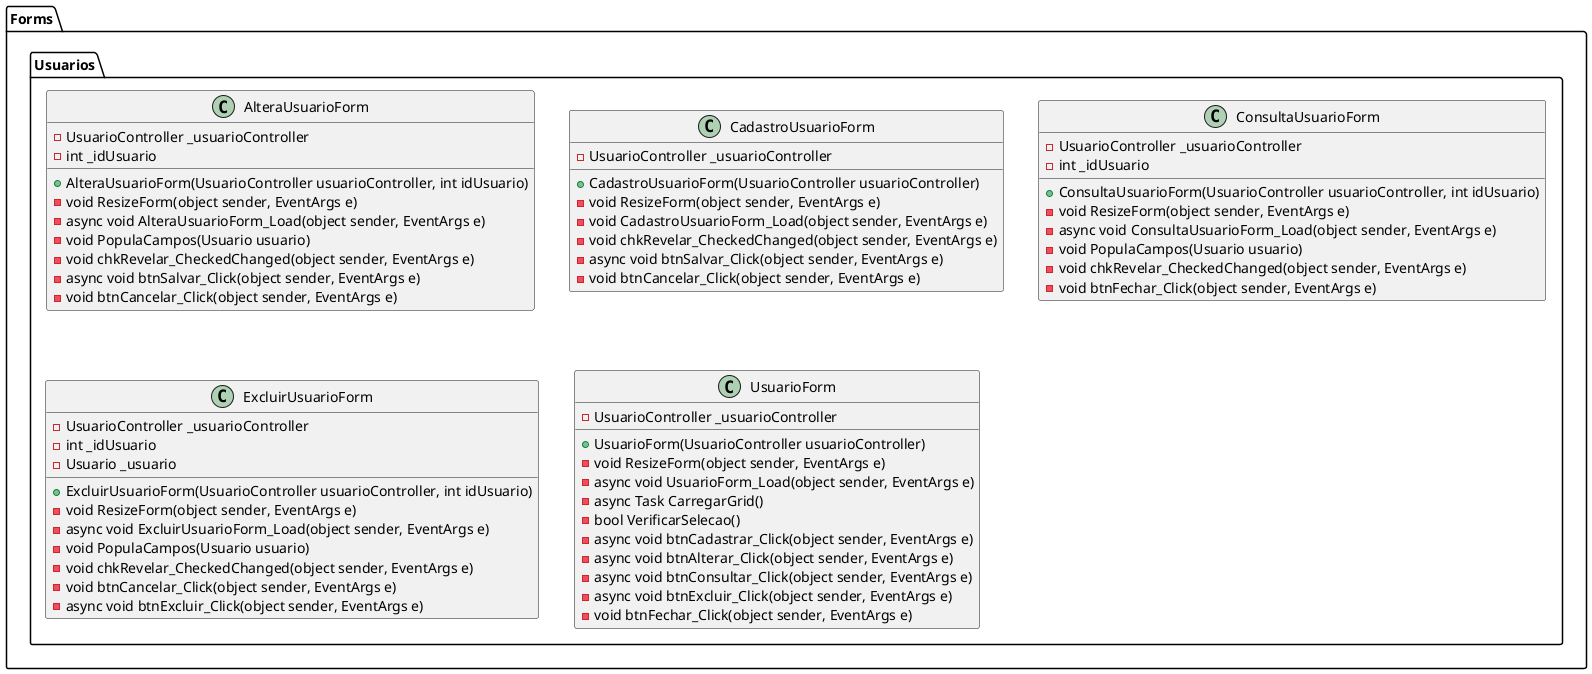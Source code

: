 ﻿@startuml
package Forms
{
    package Usuarios
    {
        class AlteraUsuarioForm {
          - UsuarioController _usuarioController
          - int _idUsuario
          + AlteraUsuarioForm(UsuarioController usuarioController, int idUsuario)
          - void ResizeForm(object sender, EventArgs e)
          - async void AlteraUsuarioForm_Load(object sender, EventArgs e)
          - void PopulaCampos(Usuario usuario)
          - void chkRevelar_CheckedChanged(object sender, EventArgs e)
          - async void btnSalvar_Click(object sender, EventArgs e)
          - void btnCancelar_Click(object sender, EventArgs e)
        }

        class CadastroUsuarioForm {
          - UsuarioController _usuarioController
          + CadastroUsuarioForm(UsuarioController usuarioController)
          - void ResizeForm(object sender, EventArgs e)
          - void CadastroUsuarioForm_Load(object sender, EventArgs e)
          - void chkRevelar_CheckedChanged(object sender, EventArgs e)
          - async void btnSalvar_Click(object sender, EventArgs e)
          - void btnCancelar_Click(object sender, EventArgs e)
        }

        class ConsultaUsuarioForm {
          - UsuarioController _usuarioController
          - int _idUsuario
          + ConsultaUsuarioForm(UsuarioController usuarioController, int idUsuario)
          - void ResizeForm(object sender, EventArgs e)
          - async void ConsultaUsuarioForm_Load(object sender, EventArgs e)
          - void PopulaCampos(Usuario usuario)
          - void chkRevelar_CheckedChanged(object sender, EventArgs e)
          - void btnFechar_Click(object sender, EventArgs e)
        }

        class ExcluirUsuarioForm {
          - UsuarioController _usuarioController
          - int _idUsuario
          - Usuario _usuario
          + ExcluirUsuarioForm(UsuarioController usuarioController, int idUsuario)
          - void ResizeForm(object sender, EventArgs e)
          - async void ExcluirUsuarioForm_Load(object sender, EventArgs e)
          - void PopulaCampos(Usuario usuario)
          - void chkRevelar_CheckedChanged(object sender, EventArgs e)
          - void btnCancelar_Click(object sender, EventArgs e)
          - async void btnExcluir_Click(object sender, EventArgs e)
        }

        class UsuarioForm {
          - UsuarioController _usuarioController
          + UsuarioForm(UsuarioController usuarioController)
          - void ResizeForm(object sender, EventArgs e)
          - async void UsuarioForm_Load(object sender, EventArgs e)
          - async Task CarregarGrid()
          - bool VerificarSelecao()
          - async void btnCadastrar_Click(object sender, EventArgs e)
          - async void btnAlterar_Click(object sender, EventArgs e)
          - async void btnConsultar_Click(object sender, EventArgs e)
          - async void btnExcluir_Click(object sender, EventArgs e)
          - void btnFechar_Click(object sender, EventArgs e)
        }
    }
}
@enduml